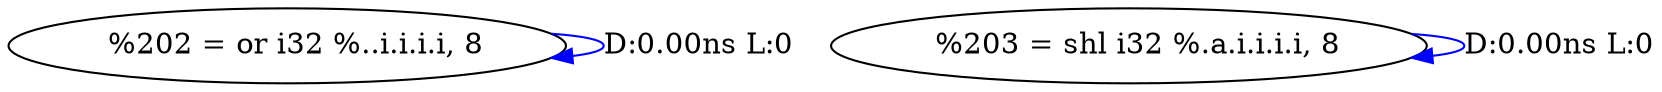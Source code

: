 digraph {
Node0x39389e0[label="  %202 = or i32 %..i.i.i.i, 8"];
Node0x39389e0 -> Node0x39389e0[label="D:0.00ns L:0",color=blue];
Node0x3938ac0[label="  %203 = shl i32 %.a.i.i.i.i, 8"];
Node0x3938ac0 -> Node0x3938ac0[label="D:0.00ns L:0",color=blue];
}
